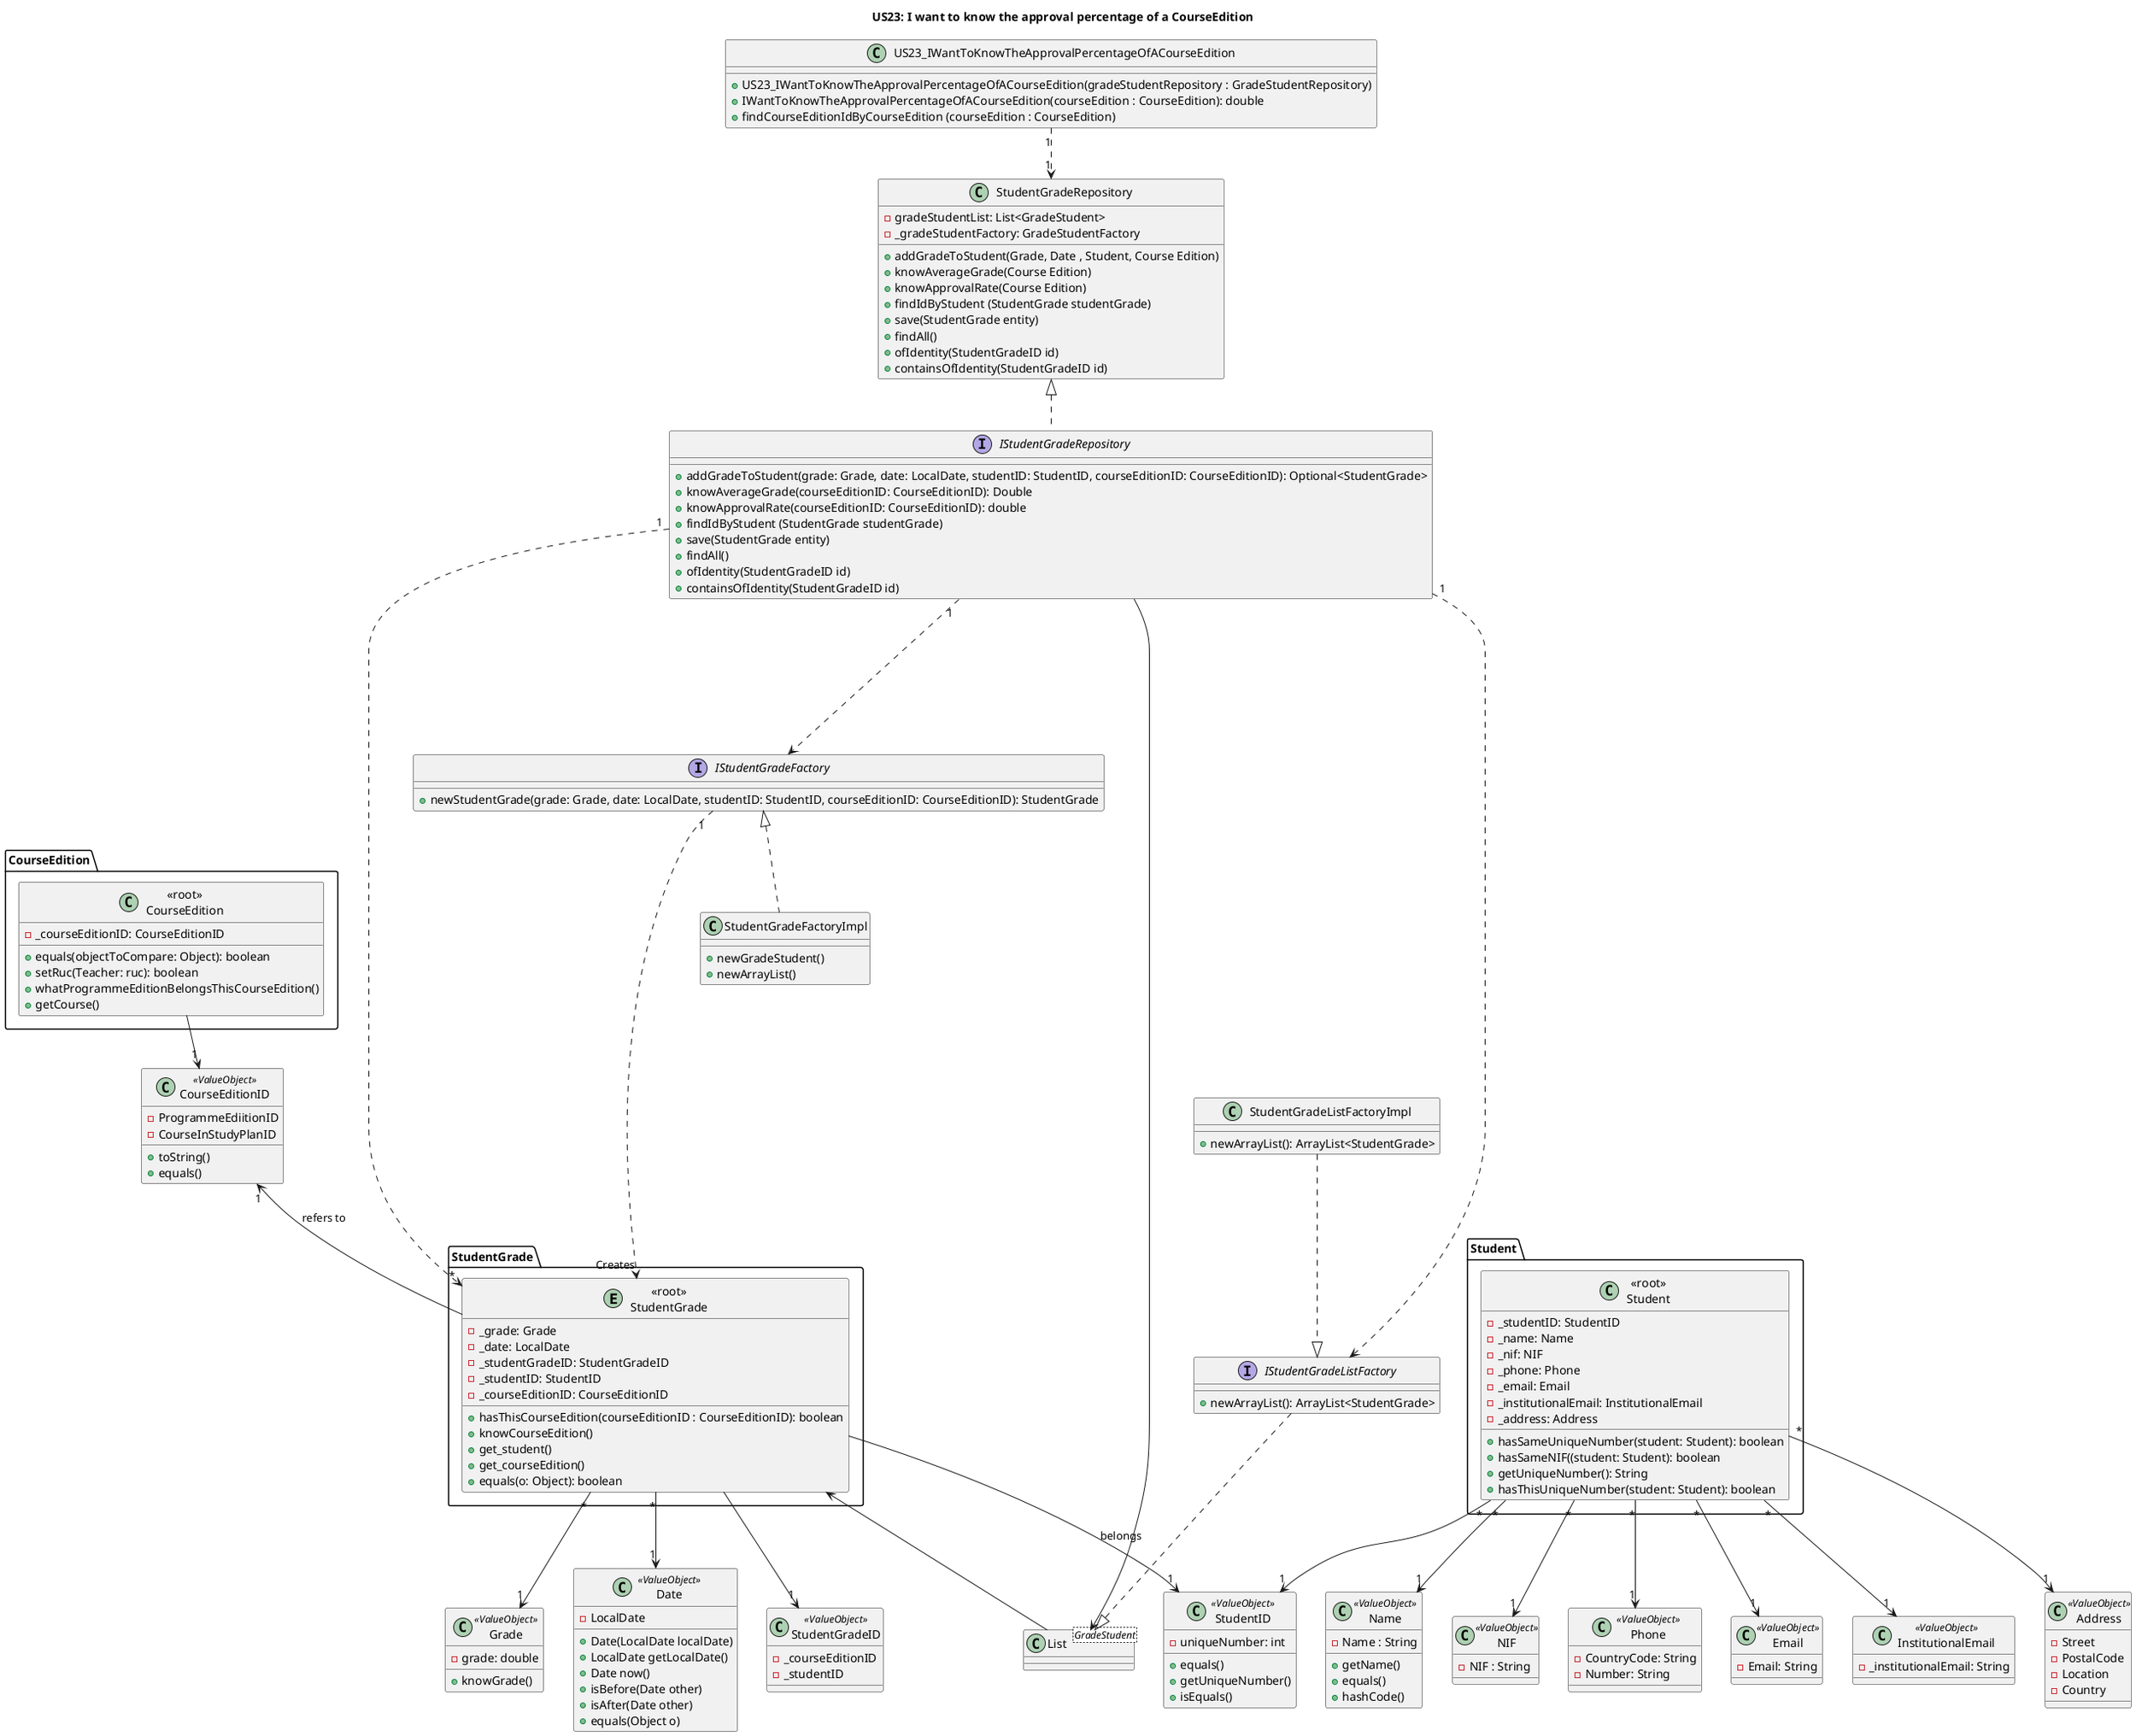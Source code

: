 @startuml
title US23: I want to know the approval percentage of a CourseEdition
'left to right direction

class US23_IWantToKnowTheApprovalPercentageOfACourseEdition  {
    +US23_IWantToKnowTheApprovalPercentageOfACourseEdition(gradeStudentRepository : GradeStudentRepository)
    +IWantToKnowTheApprovalPercentageOfACourseEdition(courseEdition : CourseEdition): double
    +findCourseEditionIdByCourseEdition (courseEdition : CourseEdition)
}

interface IStudentGradeRepository {
    +addGradeToStudent(grade: Grade, date: LocalDate, studentID: StudentID, courseEditionID: CourseEditionID): Optional<StudentGrade>
    +knowAverageGrade(courseEditionID: CourseEditionID): Double
    +knowApprovalRate(courseEditionID: CourseEditionID): double
    +findIdByStudent (StudentGrade studentGrade)
    +save(StudentGrade entity)
    +findAll()
    +ofIdentity(StudentGradeID id)
    +containsOfIdentity(StudentGradeID id)

}

package "StudentGrade" {
entity "<<root>>\nStudentGrade" {
    -_grade: Grade
    -_date: LocalDate
    -_studentGradeID: StudentGradeID
    -_studentID: StudentID
    -_courseEditionID: CourseEditionID
    +hasThisCourseEdition(courseEditionID : CourseEditionID): boolean
    +knowCourseEdition()
    +get_student()
    +get_courseEdition()
    +equals(o: Object): boolean

    }
}

class Grade <<ValueObject>> {
     -grade: double
        +knowGrade()
    }

    class Date <<ValueObject>> {
    -LocalDate
    +Date(LocalDate localDate)
    +LocalDate getLocalDate()
    +Date now()
    +isBefore(Date other)
    +isAfter(Date other)
    +equals(Object o)
    }

class StudentGradeID <<ValueObject>> {
    -_courseEditionID
    -_studentID
}

class StudentGradeRepository {
    -gradeStudentList: List<GradeStudent>
    - _gradeStudentFactory: GradeStudentFactory
    +addGradeToStudent(Grade, Date , Student, Course Edition)
    +knowAverageGrade(Course Edition)
    +knowApprovalRate(Course Edition)
    +findIdByStudent (StudentGrade studentGrade)
    +save(StudentGrade entity)
    +findAll()
    +ofIdentity(StudentGradeID id)
    +containsOfIdentity(StudentGradeID id)

}


class StudentGradeFactoryImpl {
    +newGradeStudent()
}
class List<GradeStudent> {

}

class StudentGradeFactoryImpl {
    +newArrayList()
}

class StudentGradeListFactoryImpl {
    +newArrayList(): ArrayList<StudentGrade>
}

interface IStudentGradeListFactory {
    +newArrayList(): ArrayList<StudentGrade>
}

interface IStudentGradeFactory {
    +newStudentGrade(grade: Grade, date: LocalDate, studentID: StudentID, courseEditionID: CourseEditionID): StudentGrade
}

package "Student" {
class "<<root>>\nStudent" {
    -_studentID: StudentID
    -_name: Name
    -_nif: NIF
    -_phone: Phone
    -_email: Email
    -_institutionalEmail: InstitutionalEmail
    -_address: Address
    +hasSameUniqueNumber(student: Student): boolean
    +hasSameNIF((student: Student): boolean
    +getUniqueNumber(): String
    +hasThisUniqueNumber(student: Student): boolean
    }
}

class Name <<ValueObject>> {
    -Name : String
                        +getName()
                        +equals()
                        +hashCode()
    }

    class NIF <<ValueObject>> {
    -NIF : String
    }

    class Phone <<ValueObject>> {
    -CountryCode: String
                             -Number: String
    }

    class Email <<ValueObject>> {
   -Email: String
    }

    class InstitutionalEmail <<ValueObject>> {
    -_institutionalEmail: String
    }

    class Address <<ValueObject>> {
     -Street
                             -PostalCode
                             -Location
                             -Country
    }

class StudentID <<ValueObject>> {
    -uniqueNumber: int
    +equals()
    +getUniqueNumber()
    +isEquals()
}
package "CourseEdition" {
class "<<root>>\nCourseEdition" {
    -_courseEditionID: CourseEditionID
    +equals(objectToCompare: Object): boolean
    +setRuc(Teacher: ruc): boolean
    +whatProgrammeEditionBelongsThisCourseEdition()
    +getCourse()
    }
}

class CourseEditionID <<ValueObject>> {
   -ProgrammeEdiitionID
   -CourseInStudyPlanID
   +toString()
   +equals()
}

"<<root>>\nStudentGrade" "*" --> "1" Grade
"<<root>>\nStudentGrade" "*" --> "1" Date
"<<root>>\nStudentGrade" --> "1" StudentID: belongs
"<<root>>\nStudentGrade" --> "1" StudentGradeID
"<<root>>\nStudentGrade" -up-> "1" CourseEditionID : refers to
"<<root>>\nStudent" "*" --> "1" Name
"<<root>>\nStudent" "*" --> "1" NIF
"<<root>>\nStudent" "*" --> "1" Email
"<<root>>\nStudent" "*" --> "1" Phone
"<<root>>\nStudent" "*" --> "1" Address
"<<root>>\nStudent" "*" --> "1" StudentID
"<<root>>\nStudent" "*" --> "1" InstitutionalEmail
IStudentGradeRepository "1" ....> IStudentGradeFactory
IStudentGradeRepository "1" ....>  IStudentGradeListFactory
IStudentGradeFactory "1" ....> "Creates" "<<root>>\nStudentGrade"
StudentGradeListFactoryImpl ..|>  IStudentGradeListFactory
IStudentGradeFactory  <|..  StudentGradeFactoryImpl
IStudentGradeListFactory ..|> List
"<<root>>\nStudentGrade" <-- List
StudentGradeRepository <|.. IStudentGradeRepository
List <-- IStudentGradeRepository

"<<root>>\nCourseEdition" --> "1" CourseEditionID

IStudentGradeRepository "1" ....> "*" "<<root>>\nStudentGrade"

US23_IWantToKnowTheApprovalPercentageOfACourseEdition "1" ..> "1" StudentGradeRepository



@enduml